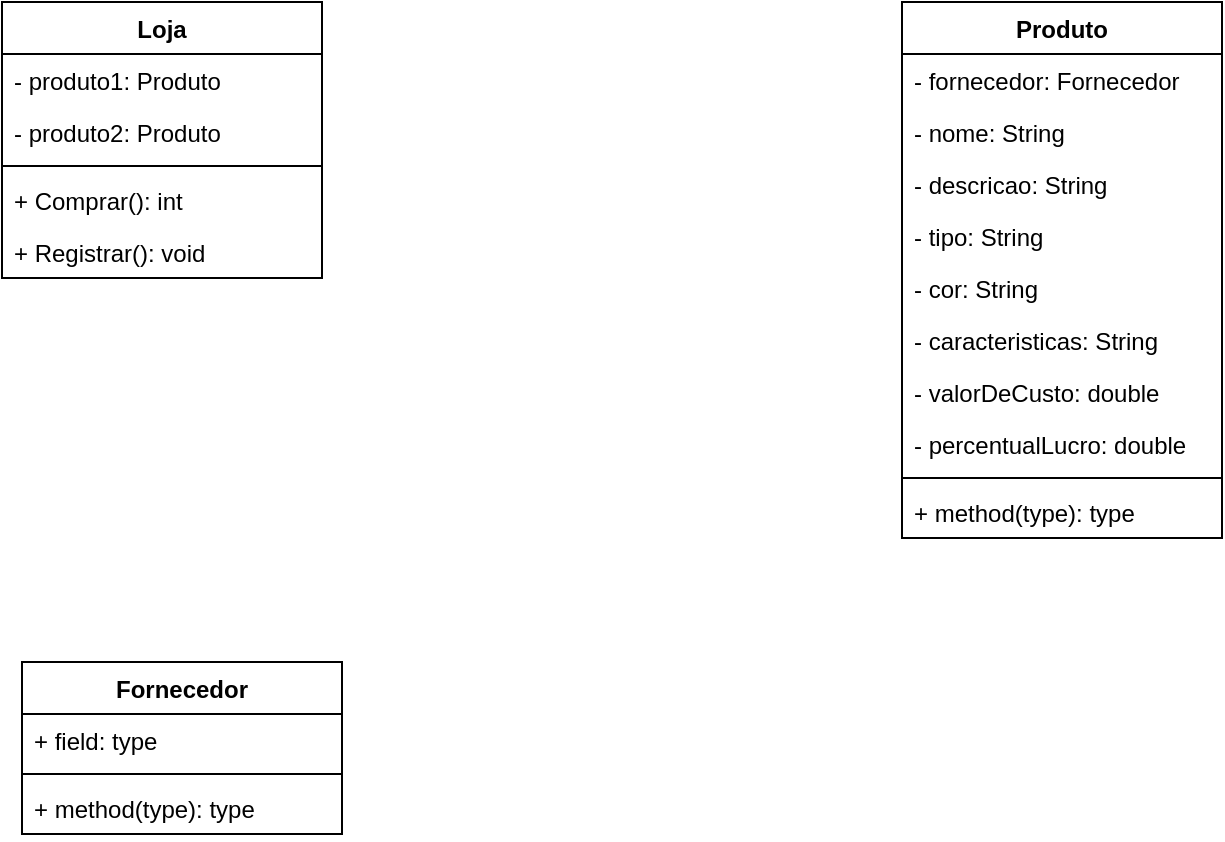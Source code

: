 <mxfile version="20.2.4" type="github">
  <diagram id="C5RBs43oDa-KdzZeNtuy" name="Page-1">
    <mxGraphModel dx="1382" dy="795" grid="1" gridSize="10" guides="1" tooltips="1" connect="1" arrows="1" fold="1" page="1" pageScale="1" pageWidth="827" pageHeight="1169" math="0" shadow="0">
      <root>
        <mxCell id="WIyWlLk6GJQsqaUBKTNV-0" />
        <mxCell id="WIyWlLk6GJQsqaUBKTNV-1" parent="WIyWlLk6GJQsqaUBKTNV-0" />
        <mxCell id="EBpQkNlJ8Tler6ktSp6Y-1" value="Loja" style="swimlane;fontStyle=1;align=center;verticalAlign=top;childLayout=stackLayout;horizontal=1;startSize=26;horizontalStack=0;resizeParent=1;resizeParentMax=0;resizeLast=0;collapsible=1;marginBottom=0;" vertex="1" parent="WIyWlLk6GJQsqaUBKTNV-1">
          <mxGeometry x="130" y="220" width="160" height="138" as="geometry" />
        </mxCell>
        <mxCell id="EBpQkNlJ8Tler6ktSp6Y-2" value="- produto1: Produto" style="text;strokeColor=none;fillColor=none;align=left;verticalAlign=top;spacingLeft=4;spacingRight=4;overflow=hidden;rotatable=0;points=[[0,0.5],[1,0.5]];portConstraint=eastwest;" vertex="1" parent="EBpQkNlJ8Tler6ktSp6Y-1">
          <mxGeometry y="26" width="160" height="26" as="geometry" />
        </mxCell>
        <mxCell id="EBpQkNlJ8Tler6ktSp6Y-3" value="- produto2: Produto" style="text;strokeColor=none;fillColor=none;align=left;verticalAlign=top;spacingLeft=4;spacingRight=4;overflow=hidden;rotatable=0;points=[[0,0.5],[1,0.5]];portConstraint=eastwest;" vertex="1" parent="EBpQkNlJ8Tler6ktSp6Y-1">
          <mxGeometry y="52" width="160" height="26" as="geometry" />
        </mxCell>
        <mxCell id="EBpQkNlJ8Tler6ktSp6Y-4" value="" style="line;strokeWidth=1;fillColor=none;align=left;verticalAlign=middle;spacingTop=-1;spacingLeft=3;spacingRight=3;rotatable=0;labelPosition=right;points=[];portConstraint=eastwest;" vertex="1" parent="EBpQkNlJ8Tler6ktSp6Y-1">
          <mxGeometry y="78" width="160" height="8" as="geometry" />
        </mxCell>
        <mxCell id="EBpQkNlJ8Tler6ktSp6Y-5" value="+ Comprar(): int" style="text;strokeColor=none;fillColor=none;align=left;verticalAlign=top;spacingLeft=4;spacingRight=4;overflow=hidden;rotatable=0;points=[[0,0.5],[1,0.5]];portConstraint=eastwest;" vertex="1" parent="EBpQkNlJ8Tler6ktSp6Y-1">
          <mxGeometry y="86" width="160" height="26" as="geometry" />
        </mxCell>
        <mxCell id="EBpQkNlJ8Tler6ktSp6Y-6" value="+ Registrar(): void" style="text;strokeColor=none;fillColor=none;align=left;verticalAlign=top;spacingLeft=4;spacingRight=4;overflow=hidden;rotatable=0;points=[[0,0.5],[1,0.5]];portConstraint=eastwest;" vertex="1" parent="EBpQkNlJ8Tler6ktSp6Y-1">
          <mxGeometry y="112" width="160" height="26" as="geometry" />
        </mxCell>
        <mxCell id="EBpQkNlJ8Tler6ktSp6Y-7" value="Produto&#xa;" style="swimlane;fontStyle=1;align=center;verticalAlign=top;childLayout=stackLayout;horizontal=1;startSize=26;horizontalStack=0;resizeParent=1;resizeParentMax=0;resizeLast=0;collapsible=1;marginBottom=0;" vertex="1" parent="WIyWlLk6GJQsqaUBKTNV-1">
          <mxGeometry x="580" y="220" width="160" height="268" as="geometry" />
        </mxCell>
        <mxCell id="EBpQkNlJ8Tler6ktSp6Y-8" value="- fornecedor: Fornecedor" style="text;strokeColor=none;fillColor=none;align=left;verticalAlign=top;spacingLeft=4;spacingRight=4;overflow=hidden;rotatable=0;points=[[0,0.5],[1,0.5]];portConstraint=eastwest;" vertex="1" parent="EBpQkNlJ8Tler6ktSp6Y-7">
          <mxGeometry y="26" width="160" height="26" as="geometry" />
        </mxCell>
        <mxCell id="EBpQkNlJ8Tler6ktSp6Y-9" value="- nome: String" style="text;strokeColor=none;fillColor=none;align=left;verticalAlign=top;spacingLeft=4;spacingRight=4;overflow=hidden;rotatable=0;points=[[0,0.5],[1,0.5]];portConstraint=eastwest;" vertex="1" parent="EBpQkNlJ8Tler6ktSp6Y-7">
          <mxGeometry y="52" width="160" height="26" as="geometry" />
        </mxCell>
        <mxCell id="EBpQkNlJ8Tler6ktSp6Y-10" value="- descricao: String" style="text;strokeColor=none;fillColor=none;align=left;verticalAlign=top;spacingLeft=4;spacingRight=4;overflow=hidden;rotatable=0;points=[[0,0.5],[1,0.5]];portConstraint=eastwest;" vertex="1" parent="EBpQkNlJ8Tler6ktSp6Y-7">
          <mxGeometry y="78" width="160" height="26" as="geometry" />
        </mxCell>
        <mxCell id="EBpQkNlJ8Tler6ktSp6Y-11" value="- tipo: String" style="text;strokeColor=none;fillColor=none;align=left;verticalAlign=top;spacingLeft=4;spacingRight=4;overflow=hidden;rotatable=0;points=[[0,0.5],[1,0.5]];portConstraint=eastwest;" vertex="1" parent="EBpQkNlJ8Tler6ktSp6Y-7">
          <mxGeometry y="104" width="160" height="26" as="geometry" />
        </mxCell>
        <mxCell id="EBpQkNlJ8Tler6ktSp6Y-12" value="- cor: String" style="text;strokeColor=none;fillColor=none;align=left;verticalAlign=top;spacingLeft=4;spacingRight=4;overflow=hidden;rotatable=0;points=[[0,0.5],[1,0.5]];portConstraint=eastwest;" vertex="1" parent="EBpQkNlJ8Tler6ktSp6Y-7">
          <mxGeometry y="130" width="160" height="26" as="geometry" />
        </mxCell>
        <mxCell id="EBpQkNlJ8Tler6ktSp6Y-13" value="- caracteristicas: String" style="text;strokeColor=none;fillColor=none;align=left;verticalAlign=top;spacingLeft=4;spacingRight=4;overflow=hidden;rotatable=0;points=[[0,0.5],[1,0.5]];portConstraint=eastwest;" vertex="1" parent="EBpQkNlJ8Tler6ktSp6Y-7">
          <mxGeometry y="156" width="160" height="26" as="geometry" />
        </mxCell>
        <mxCell id="EBpQkNlJ8Tler6ktSp6Y-14" value="- valorDeCusto: double" style="text;strokeColor=none;fillColor=none;align=left;verticalAlign=top;spacingLeft=4;spacingRight=4;overflow=hidden;rotatable=0;points=[[0,0.5],[1,0.5]];portConstraint=eastwest;" vertex="1" parent="EBpQkNlJ8Tler6ktSp6Y-7">
          <mxGeometry y="182" width="160" height="26" as="geometry" />
        </mxCell>
        <mxCell id="EBpQkNlJ8Tler6ktSp6Y-15" value="- percentualLucro: double" style="text;strokeColor=none;fillColor=none;align=left;verticalAlign=top;spacingLeft=4;spacingRight=4;overflow=hidden;rotatable=0;points=[[0,0.5],[1,0.5]];portConstraint=eastwest;" vertex="1" parent="EBpQkNlJ8Tler6ktSp6Y-7">
          <mxGeometry y="208" width="160" height="26" as="geometry" />
        </mxCell>
        <mxCell id="EBpQkNlJ8Tler6ktSp6Y-16" value="" style="line;strokeWidth=1;fillColor=none;align=left;verticalAlign=middle;spacingTop=-1;spacingLeft=3;spacingRight=3;rotatable=0;labelPosition=right;points=[];portConstraint=eastwest;" vertex="1" parent="EBpQkNlJ8Tler6ktSp6Y-7">
          <mxGeometry y="234" width="160" height="8" as="geometry" />
        </mxCell>
        <mxCell id="EBpQkNlJ8Tler6ktSp6Y-17" value="+ method(type): type" style="text;strokeColor=none;fillColor=none;align=left;verticalAlign=top;spacingLeft=4;spacingRight=4;overflow=hidden;rotatable=0;points=[[0,0.5],[1,0.5]];portConstraint=eastwest;" vertex="1" parent="EBpQkNlJ8Tler6ktSp6Y-7">
          <mxGeometry y="242" width="160" height="26" as="geometry" />
        </mxCell>
        <mxCell id="EBpQkNlJ8Tler6ktSp6Y-18" value="Fornecedor" style="swimlane;fontStyle=1;align=center;verticalAlign=top;childLayout=stackLayout;horizontal=1;startSize=26;horizontalStack=0;resizeParent=1;resizeParentMax=0;resizeLast=0;collapsible=1;marginBottom=0;" vertex="1" parent="WIyWlLk6GJQsqaUBKTNV-1">
          <mxGeometry x="140" y="550" width="160" height="86" as="geometry" />
        </mxCell>
        <mxCell id="EBpQkNlJ8Tler6ktSp6Y-19" value="+ field: type" style="text;strokeColor=none;fillColor=none;align=left;verticalAlign=top;spacingLeft=4;spacingRight=4;overflow=hidden;rotatable=0;points=[[0,0.5],[1,0.5]];portConstraint=eastwest;" vertex="1" parent="EBpQkNlJ8Tler6ktSp6Y-18">
          <mxGeometry y="26" width="160" height="26" as="geometry" />
        </mxCell>
        <mxCell id="EBpQkNlJ8Tler6ktSp6Y-20" value="" style="line;strokeWidth=1;fillColor=none;align=left;verticalAlign=middle;spacingTop=-1;spacingLeft=3;spacingRight=3;rotatable=0;labelPosition=right;points=[];portConstraint=eastwest;" vertex="1" parent="EBpQkNlJ8Tler6ktSp6Y-18">
          <mxGeometry y="52" width="160" height="8" as="geometry" />
        </mxCell>
        <mxCell id="EBpQkNlJ8Tler6ktSp6Y-21" value="+ method(type): type" style="text;strokeColor=none;fillColor=none;align=left;verticalAlign=top;spacingLeft=4;spacingRight=4;overflow=hidden;rotatable=0;points=[[0,0.5],[1,0.5]];portConstraint=eastwest;" vertex="1" parent="EBpQkNlJ8Tler6ktSp6Y-18">
          <mxGeometry y="60" width="160" height="26" as="geometry" />
        </mxCell>
      </root>
    </mxGraphModel>
  </diagram>
</mxfile>
